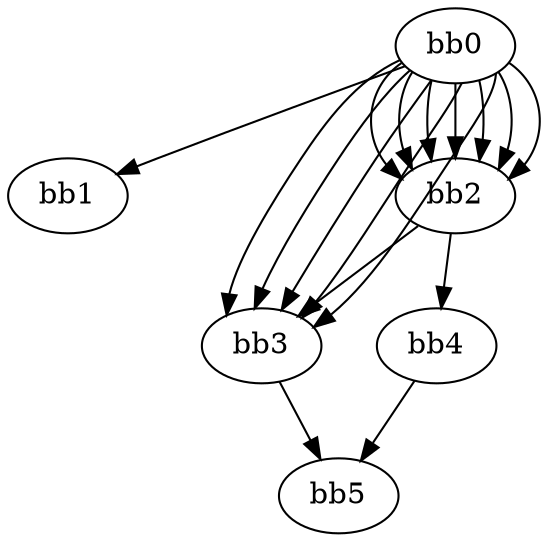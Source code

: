 digraph {
    0 [ label = "bb0\l" ]
    1 [ label = "bb1\l" ]
    2 [ label = "bb2\l" ]
    3 [ label = "bb3\l" ]
    4 [ label = "bb4\l" ]
    5 [ label = "bb5\l" ]
    0 -> 1 [ ]
    0 -> 2 [ ]
    0 -> 2 [ ]
    0 -> 2 [ ]
    0 -> 2 [ ]
    0 -> 2 [ ]
    0 -> 2 [ ]
    0 -> 2 [ ]
    0 -> 3 [ ]
    0 -> 3 [ ]
    0 -> 3 [ ]
    0 -> 3 [ ]
    0 -> 3 [ ]
    2 -> 3 [ ]
    2 -> 4 [ ]
    3 -> 5 [ ]
    4 -> 5 [ ]
}

